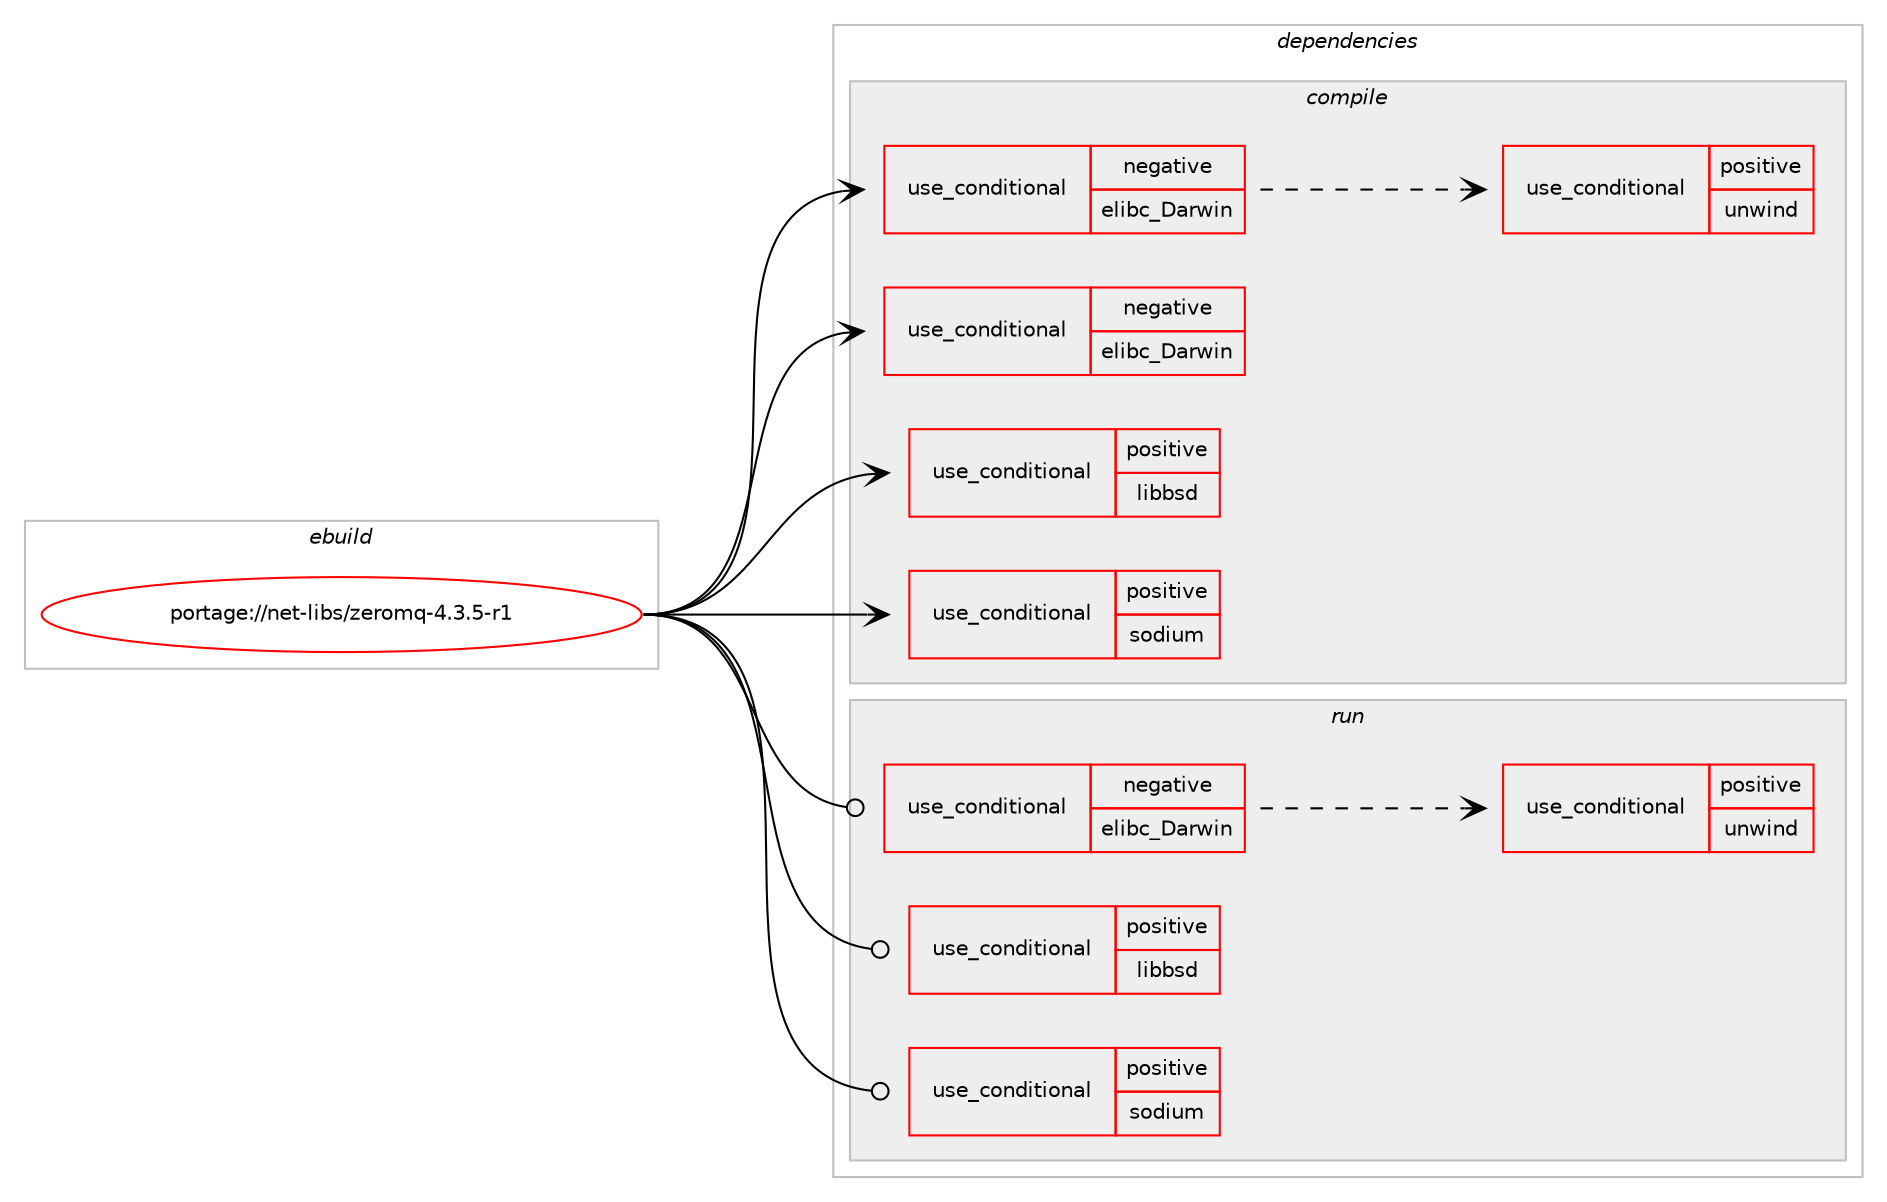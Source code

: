 digraph prolog {

# *************
# Graph options
# *************

newrank=true;
concentrate=true;
compound=true;
graph [rankdir=LR,fontname=Helvetica,fontsize=10,ranksep=1.5];#, ranksep=2.5, nodesep=0.2];
edge  [arrowhead=vee];
node  [fontname=Helvetica,fontsize=10];

# **********
# The ebuild
# **********

subgraph cluster_leftcol {
color=gray;
rank=same;
label=<<i>ebuild</i>>;
id [label="portage://net-libs/zeromq-4.3.5-r1", color=red, width=4, href="../net-libs/zeromq-4.3.5-r1.svg"];
}

# ****************
# The dependencies
# ****************

subgraph cluster_midcol {
color=gray;
label=<<i>dependencies</i>>;
subgraph cluster_compile {
fillcolor="#eeeeee";
style=filled;
label=<<i>compile</i>>;
subgraph cond4083 {
dependency6656 [label=<<TABLE BORDER="0" CELLBORDER="1" CELLSPACING="0" CELLPADDING="4"><TR><TD ROWSPAN="3" CELLPADDING="10">use_conditional</TD></TR><TR><TD>negative</TD></TR><TR><TD>elibc_Darwin</TD></TR></TABLE>>, shape=none, color=red];
subgraph cond4084 {
dependency6657 [label=<<TABLE BORDER="0" CELLBORDER="1" CELLSPACING="0" CELLPADDING="4"><TR><TD ROWSPAN="3" CELLPADDING="10">use_conditional</TD></TR><TR><TD>positive</TD></TR><TR><TD>unwind</TD></TR></TABLE>>, shape=none, color=red];
# *** BEGIN UNKNOWN DEPENDENCY TYPE (TODO) ***
# dependency6657 -> package_dependency(portage://net-libs/zeromq-4.3.5-r1,install,no,sys-libs,libunwind,none,[,,],[],[])
# *** END UNKNOWN DEPENDENCY TYPE (TODO) ***

}
dependency6656:e -> dependency6657:w [weight=20,style="dashed",arrowhead="vee"];
}
id:e -> dependency6656:w [weight=20,style="solid",arrowhead="vee"];
subgraph cond4085 {
dependency6658 [label=<<TABLE BORDER="0" CELLBORDER="1" CELLSPACING="0" CELLPADDING="4"><TR><TD ROWSPAN="3" CELLPADDING="10">use_conditional</TD></TR><TR><TD>negative</TD></TR><TR><TD>elibc_Darwin</TD></TR></TABLE>>, shape=none, color=red];
# *** BEGIN UNKNOWN DEPENDENCY TYPE (TODO) ***
# dependency6658 -> package_dependency(portage://net-libs/zeromq-4.3.5-r1,install,no,sys-apps,util-linux,none,[,,],[],[])
# *** END UNKNOWN DEPENDENCY TYPE (TODO) ***

}
id:e -> dependency6658:w [weight=20,style="solid",arrowhead="vee"];
subgraph cond4086 {
dependency6659 [label=<<TABLE BORDER="0" CELLBORDER="1" CELLSPACING="0" CELLPADDING="4"><TR><TD ROWSPAN="3" CELLPADDING="10">use_conditional</TD></TR><TR><TD>positive</TD></TR><TR><TD>libbsd</TD></TR></TABLE>>, shape=none, color=red];
# *** BEGIN UNKNOWN DEPENDENCY TYPE (TODO) ***
# dependency6659 -> package_dependency(portage://net-libs/zeromq-4.3.5-r1,install,no,dev-libs,libbsd,none,[,,],any_same_slot,[])
# *** END UNKNOWN DEPENDENCY TYPE (TODO) ***

}
id:e -> dependency6659:w [weight=20,style="solid",arrowhead="vee"];
subgraph cond4087 {
dependency6660 [label=<<TABLE BORDER="0" CELLBORDER="1" CELLSPACING="0" CELLPADDING="4"><TR><TD ROWSPAN="3" CELLPADDING="10">use_conditional</TD></TR><TR><TD>positive</TD></TR><TR><TD>sodium</TD></TR></TABLE>>, shape=none, color=red];
# *** BEGIN UNKNOWN DEPENDENCY TYPE (TODO) ***
# dependency6660 -> package_dependency(portage://net-libs/zeromq-4.3.5-r1,install,no,dev-libs,libsodium,none,[,,],any_same_slot,[])
# *** END UNKNOWN DEPENDENCY TYPE (TODO) ***

}
id:e -> dependency6660:w [weight=20,style="solid",arrowhead="vee"];
}
subgraph cluster_compileandrun {
fillcolor="#eeeeee";
style=filled;
label=<<i>compile and run</i>>;
}
subgraph cluster_run {
fillcolor="#eeeeee";
style=filled;
label=<<i>run</i>>;
subgraph cond4088 {
dependency6661 [label=<<TABLE BORDER="0" CELLBORDER="1" CELLSPACING="0" CELLPADDING="4"><TR><TD ROWSPAN="3" CELLPADDING="10">use_conditional</TD></TR><TR><TD>negative</TD></TR><TR><TD>elibc_Darwin</TD></TR></TABLE>>, shape=none, color=red];
subgraph cond4089 {
dependency6662 [label=<<TABLE BORDER="0" CELLBORDER="1" CELLSPACING="0" CELLPADDING="4"><TR><TD ROWSPAN="3" CELLPADDING="10">use_conditional</TD></TR><TR><TD>positive</TD></TR><TR><TD>unwind</TD></TR></TABLE>>, shape=none, color=red];
# *** BEGIN UNKNOWN DEPENDENCY TYPE (TODO) ***
# dependency6662 -> package_dependency(portage://net-libs/zeromq-4.3.5-r1,run,no,sys-libs,libunwind,none,[,,],[],[])
# *** END UNKNOWN DEPENDENCY TYPE (TODO) ***

}
dependency6661:e -> dependency6662:w [weight=20,style="dashed",arrowhead="vee"];
}
id:e -> dependency6661:w [weight=20,style="solid",arrowhead="odot"];
subgraph cond4090 {
dependency6663 [label=<<TABLE BORDER="0" CELLBORDER="1" CELLSPACING="0" CELLPADDING="4"><TR><TD ROWSPAN="3" CELLPADDING="10">use_conditional</TD></TR><TR><TD>positive</TD></TR><TR><TD>libbsd</TD></TR></TABLE>>, shape=none, color=red];
# *** BEGIN UNKNOWN DEPENDENCY TYPE (TODO) ***
# dependency6663 -> package_dependency(portage://net-libs/zeromq-4.3.5-r1,run,no,dev-libs,libbsd,none,[,,],any_same_slot,[])
# *** END UNKNOWN DEPENDENCY TYPE (TODO) ***

}
id:e -> dependency6663:w [weight=20,style="solid",arrowhead="odot"];
subgraph cond4091 {
dependency6664 [label=<<TABLE BORDER="0" CELLBORDER="1" CELLSPACING="0" CELLPADDING="4"><TR><TD ROWSPAN="3" CELLPADDING="10">use_conditional</TD></TR><TR><TD>positive</TD></TR><TR><TD>sodium</TD></TR></TABLE>>, shape=none, color=red];
# *** BEGIN UNKNOWN DEPENDENCY TYPE (TODO) ***
# dependency6664 -> package_dependency(portage://net-libs/zeromq-4.3.5-r1,run,no,dev-libs,libsodium,none,[,,],any_same_slot,[])
# *** END UNKNOWN DEPENDENCY TYPE (TODO) ***

}
id:e -> dependency6664:w [weight=20,style="solid",arrowhead="odot"];
}
}

# **************
# The candidates
# **************

subgraph cluster_choices {
rank=same;
color=gray;
label=<<i>candidates</i>>;

}

}

